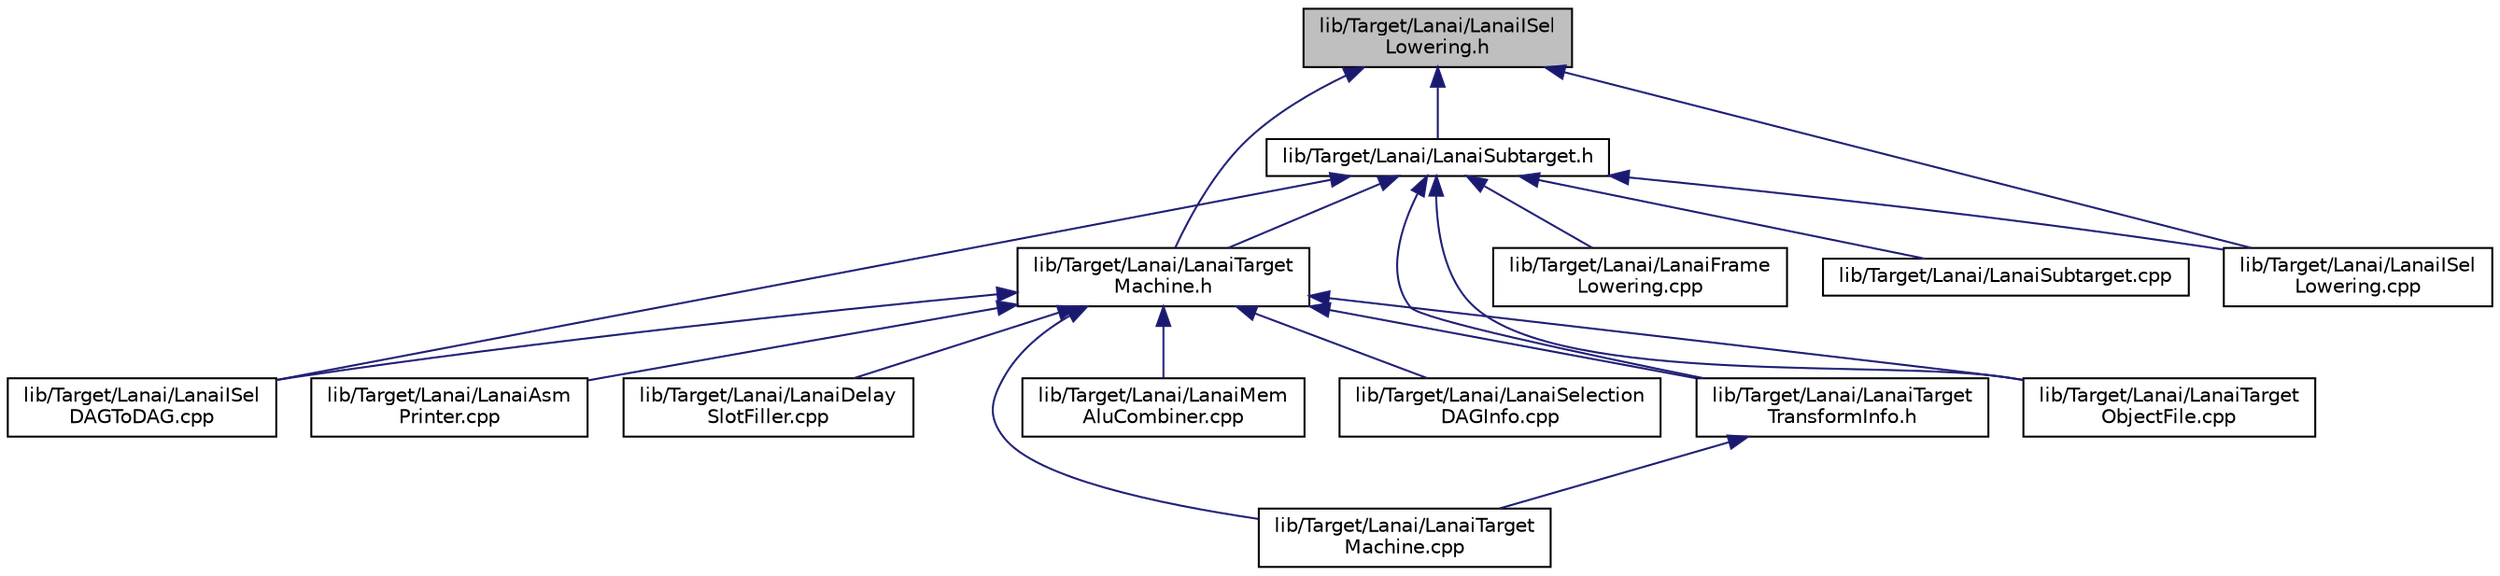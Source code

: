 digraph "lib/Target/Lanai/LanaiISelLowering.h"
{
 // LATEX_PDF_SIZE
  bgcolor="transparent";
  edge [fontname="Helvetica",fontsize="10",labelfontname="Helvetica",labelfontsize="10"];
  node [fontname="Helvetica",fontsize="10",shape=record];
  Node1 [label="lib/Target/Lanai/LanaiISel\lLowering.h",height=0.2,width=0.4,color="black", fillcolor="grey75", style="filled", fontcolor="black",tooltip=" "];
  Node1 -> Node2 [dir="back",color="midnightblue",fontsize="10",style="solid",fontname="Helvetica"];
  Node2 [label="lib/Target/Lanai/LanaiTarget\lMachine.h",height=0.2,width=0.4,color="black",URL="$LanaiTargetMachine_8h.html",tooltip=" "];
  Node2 -> Node3 [dir="back",color="midnightblue",fontsize="10",style="solid",fontname="Helvetica"];
  Node3 [label="lib/Target/Lanai/LanaiAsm\lPrinter.cpp",height=0.2,width=0.4,color="black",URL="$LanaiAsmPrinter_8cpp.html",tooltip=" "];
  Node2 -> Node4 [dir="back",color="midnightblue",fontsize="10",style="solid",fontname="Helvetica"];
  Node4 [label="lib/Target/Lanai/LanaiDelay\lSlotFiller.cpp",height=0.2,width=0.4,color="black",URL="$LanaiDelaySlotFiller_8cpp.html",tooltip=" "];
  Node2 -> Node5 [dir="back",color="midnightblue",fontsize="10",style="solid",fontname="Helvetica"];
  Node5 [label="lib/Target/Lanai/LanaiISel\lDAGToDAG.cpp",height=0.2,width=0.4,color="black",URL="$LanaiISelDAGToDAG_8cpp.html",tooltip=" "];
  Node2 -> Node6 [dir="back",color="midnightblue",fontsize="10",style="solid",fontname="Helvetica"];
  Node6 [label="lib/Target/Lanai/LanaiMem\lAluCombiner.cpp",height=0.2,width=0.4,color="black",URL="$LanaiMemAluCombiner_8cpp.html",tooltip=" "];
  Node2 -> Node7 [dir="back",color="midnightblue",fontsize="10",style="solid",fontname="Helvetica"];
  Node7 [label="lib/Target/Lanai/LanaiSelection\lDAGInfo.cpp",height=0.2,width=0.4,color="black",URL="$LanaiSelectionDAGInfo_8cpp.html",tooltip=" "];
  Node2 -> Node8 [dir="back",color="midnightblue",fontsize="10",style="solid",fontname="Helvetica"];
  Node8 [label="lib/Target/Lanai/LanaiTarget\lMachine.cpp",height=0.2,width=0.4,color="black",URL="$LanaiTargetMachine_8cpp.html",tooltip=" "];
  Node2 -> Node9 [dir="back",color="midnightblue",fontsize="10",style="solid",fontname="Helvetica"];
  Node9 [label="lib/Target/Lanai/LanaiTarget\lTransformInfo.h",height=0.2,width=0.4,color="black",URL="$LanaiTargetTransformInfo_8h.html",tooltip=" "];
  Node9 -> Node8 [dir="back",color="midnightblue",fontsize="10",style="solid",fontname="Helvetica"];
  Node2 -> Node10 [dir="back",color="midnightblue",fontsize="10",style="solid",fontname="Helvetica"];
  Node10 [label="lib/Target/Lanai/LanaiTarget\lObjectFile.cpp",height=0.2,width=0.4,color="black",URL="$LanaiTargetObjectFile_8cpp.html",tooltip=" "];
  Node1 -> Node11 [dir="back",color="midnightblue",fontsize="10",style="solid",fontname="Helvetica"];
  Node11 [label="lib/Target/Lanai/LanaiSubtarget.h",height=0.2,width=0.4,color="black",URL="$LanaiSubtarget_8h.html",tooltip=" "];
  Node11 -> Node2 [dir="back",color="midnightblue",fontsize="10",style="solid",fontname="Helvetica"];
  Node11 -> Node12 [dir="back",color="midnightblue",fontsize="10",style="solid",fontname="Helvetica"];
  Node12 [label="lib/Target/Lanai/LanaiFrame\lLowering.cpp",height=0.2,width=0.4,color="black",URL="$LanaiFrameLowering_8cpp.html",tooltip=" "];
  Node11 -> Node5 [dir="back",color="midnightblue",fontsize="10",style="solid",fontname="Helvetica"];
  Node11 -> Node13 [dir="back",color="midnightblue",fontsize="10",style="solid",fontname="Helvetica"];
  Node13 [label="lib/Target/Lanai/LanaiISel\lLowering.cpp",height=0.2,width=0.4,color="black",URL="$LanaiISelLowering_8cpp.html",tooltip=" "];
  Node11 -> Node14 [dir="back",color="midnightblue",fontsize="10",style="solid",fontname="Helvetica"];
  Node14 [label="lib/Target/Lanai/LanaiSubtarget.cpp",height=0.2,width=0.4,color="black",URL="$LanaiSubtarget_8cpp.html",tooltip=" "];
  Node11 -> Node9 [dir="back",color="midnightblue",fontsize="10",style="solid",fontname="Helvetica"];
  Node11 -> Node10 [dir="back",color="midnightblue",fontsize="10",style="solid",fontname="Helvetica"];
  Node1 -> Node13 [dir="back",color="midnightblue",fontsize="10",style="solid",fontname="Helvetica"];
}

